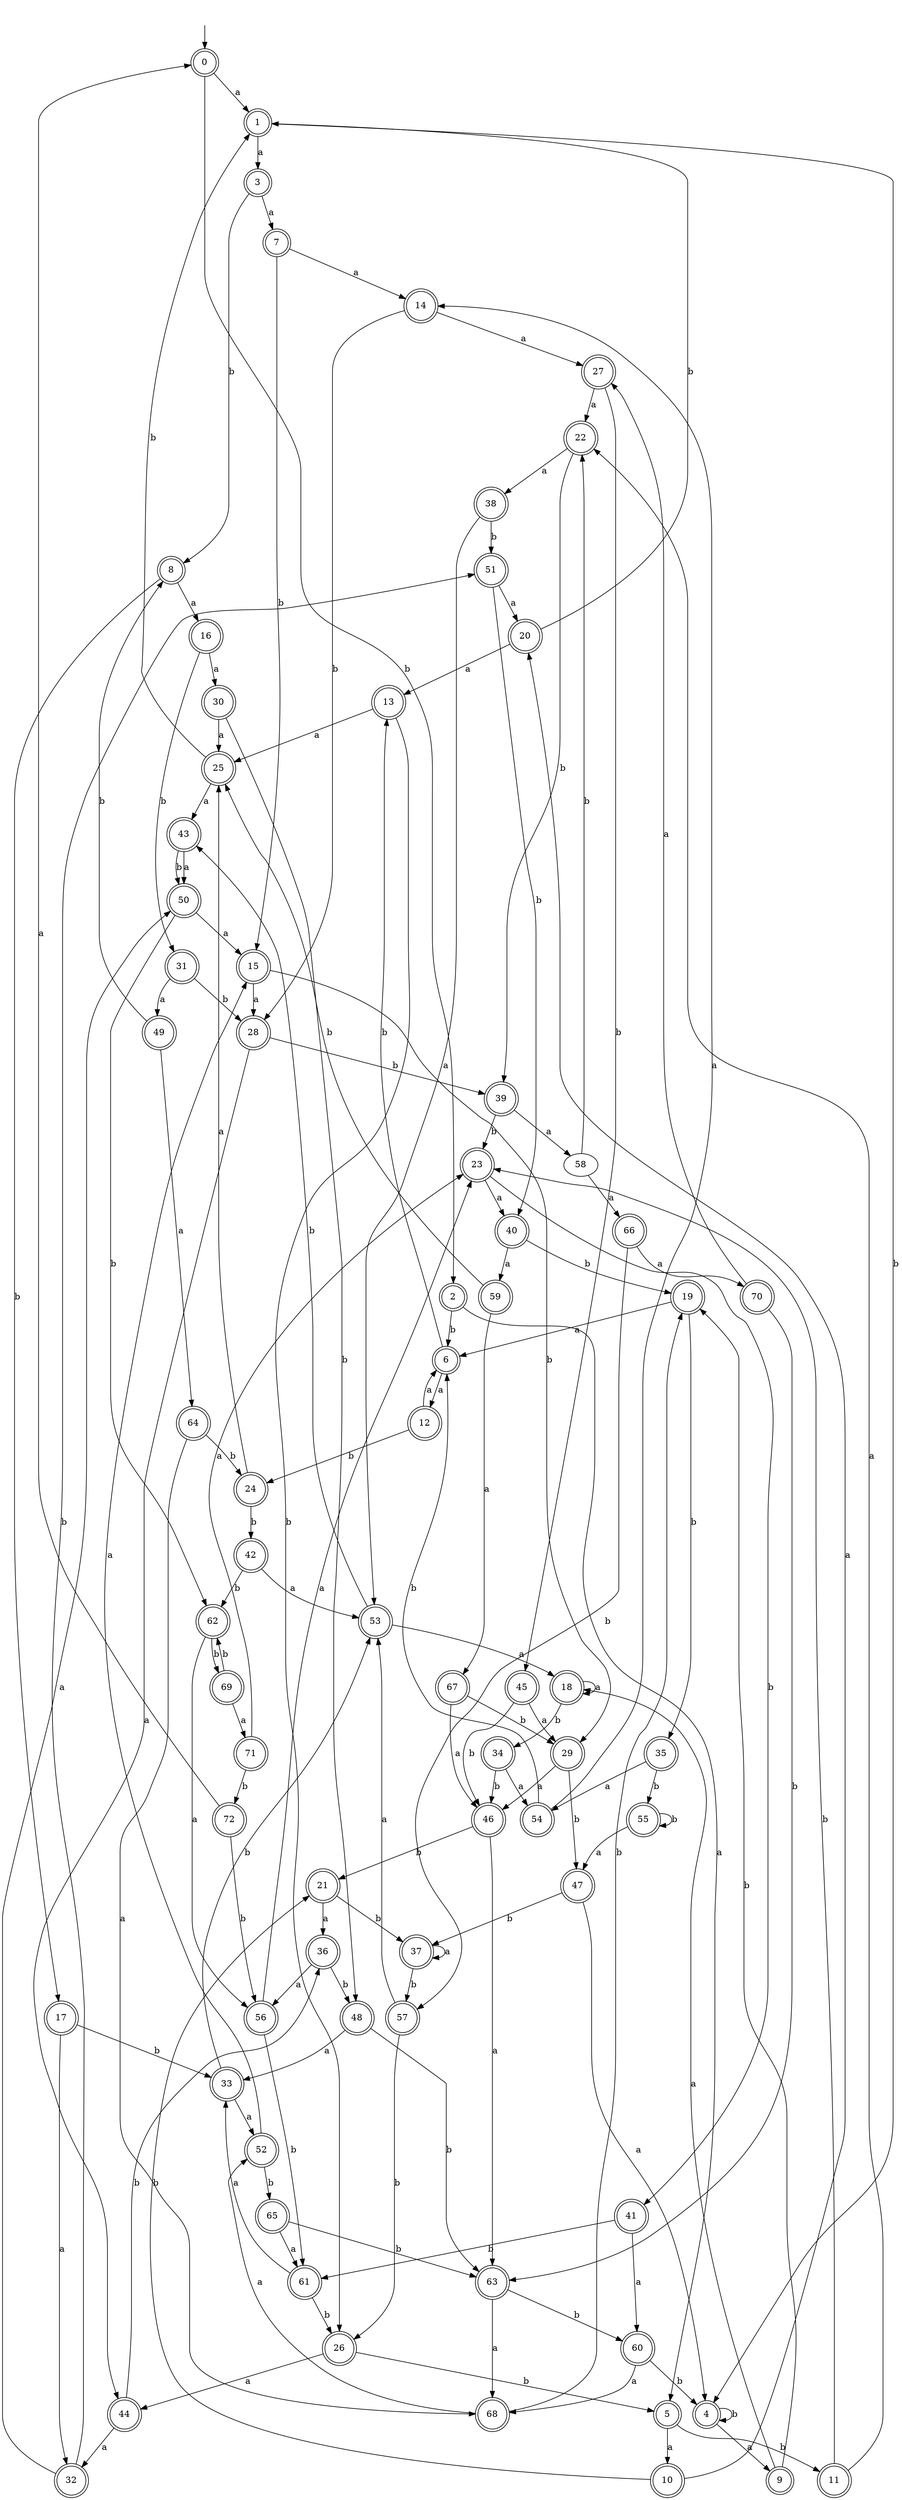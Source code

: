 digraph RandomDFA {
  __start0 [label="", shape=none];
  __start0 -> 0 [label=""];
  0 [shape=circle] [shape=doublecircle]
  0 -> 1 [label="a"]
  0 -> 2 [label="b"]
  1 [shape=doublecircle]
  1 -> 3 [label="a"]
  1 -> 4 [label="b"]
  2 [shape=doublecircle]
  2 -> 5 [label="a"]
  2 -> 6 [label="b"]
  3 [shape=doublecircle]
  3 -> 7 [label="a"]
  3 -> 8 [label="b"]
  4 [shape=doublecircle]
  4 -> 9 [label="a"]
  4 -> 4 [label="b"]
  5 [shape=doublecircle]
  5 -> 10 [label="a"]
  5 -> 11 [label="b"]
  6 [shape=doublecircle]
  6 -> 12 [label="a"]
  6 -> 13 [label="b"]
  7 [shape=doublecircle]
  7 -> 14 [label="a"]
  7 -> 15 [label="b"]
  8 [shape=doublecircle]
  8 -> 16 [label="a"]
  8 -> 17 [label="b"]
  9 [shape=doublecircle]
  9 -> 18 [label="a"]
  9 -> 19 [label="b"]
  10 [shape=doublecircle]
  10 -> 20 [label="a"]
  10 -> 21 [label="b"]
  11 [shape=doublecircle]
  11 -> 22 [label="a"]
  11 -> 23 [label="b"]
  12 [shape=doublecircle]
  12 -> 6 [label="a"]
  12 -> 24 [label="b"]
  13 [shape=doublecircle]
  13 -> 25 [label="a"]
  13 -> 26 [label="b"]
  14 [shape=doublecircle]
  14 -> 27 [label="a"]
  14 -> 28 [label="b"]
  15 [shape=doublecircle]
  15 -> 28 [label="a"]
  15 -> 29 [label="b"]
  16 [shape=doublecircle]
  16 -> 30 [label="a"]
  16 -> 31 [label="b"]
  17 [shape=doublecircle]
  17 -> 32 [label="a"]
  17 -> 33 [label="b"]
  18 [shape=doublecircle]
  18 -> 18 [label="a"]
  18 -> 34 [label="b"]
  19 [shape=doublecircle]
  19 -> 6 [label="a"]
  19 -> 35 [label="b"]
  20 [shape=doublecircle]
  20 -> 13 [label="a"]
  20 -> 1 [label="b"]
  21 [shape=doublecircle]
  21 -> 36 [label="a"]
  21 -> 37 [label="b"]
  22 [shape=doublecircle]
  22 -> 38 [label="a"]
  22 -> 39 [label="b"]
  23 [shape=doublecircle]
  23 -> 40 [label="a"]
  23 -> 41 [label="b"]
  24 [shape=doublecircle]
  24 -> 25 [label="a"]
  24 -> 42 [label="b"]
  25 [shape=doublecircle]
  25 -> 43 [label="a"]
  25 -> 1 [label="b"]
  26 [shape=doublecircle]
  26 -> 44 [label="a"]
  26 -> 5 [label="b"]
  27 [shape=doublecircle]
  27 -> 22 [label="a"]
  27 -> 45 [label="b"]
  28 [shape=doublecircle]
  28 -> 44 [label="a"]
  28 -> 39 [label="b"]
  29 [shape=doublecircle]
  29 -> 46 [label="a"]
  29 -> 47 [label="b"]
  30 [shape=doublecircle]
  30 -> 25 [label="a"]
  30 -> 48 [label="b"]
  31 [shape=doublecircle]
  31 -> 49 [label="a"]
  31 -> 28 [label="b"]
  32 [shape=doublecircle]
  32 -> 50 [label="a"]
  32 -> 51 [label="b"]
  33 [shape=doublecircle]
  33 -> 52 [label="a"]
  33 -> 53 [label="b"]
  34 [shape=doublecircle]
  34 -> 54 [label="a"]
  34 -> 46 [label="b"]
  35 [shape=doublecircle]
  35 -> 54 [label="a"]
  35 -> 55 [label="b"]
  36 [shape=doublecircle]
  36 -> 56 [label="a"]
  36 -> 48 [label="b"]
  37 [shape=doublecircle]
  37 -> 37 [label="a"]
  37 -> 57 [label="b"]
  38 [shape=doublecircle]
  38 -> 53 [label="a"]
  38 -> 51 [label="b"]
  39 [shape=doublecircle]
  39 -> 58 [label="a"]
  39 -> 23 [label="b"]
  40 [shape=doublecircle]
  40 -> 59 [label="a"]
  40 -> 19 [label="b"]
  41 [shape=doublecircle]
  41 -> 60 [label="a"]
  41 -> 61 [label="b"]
  42 [shape=doublecircle]
  42 -> 53 [label="a"]
  42 -> 62 [label="b"]
  43 [shape=doublecircle]
  43 -> 50 [label="a"]
  43 -> 50 [label="b"]
  44 [shape=doublecircle]
  44 -> 32 [label="a"]
  44 -> 36 [label="b"]
  45 [shape=doublecircle]
  45 -> 29 [label="a"]
  45 -> 46 [label="b"]
  46 [shape=doublecircle]
  46 -> 63 [label="a"]
  46 -> 21 [label="b"]
  47 [shape=doublecircle]
  47 -> 4 [label="a"]
  47 -> 37 [label="b"]
  48 [shape=doublecircle]
  48 -> 33 [label="a"]
  48 -> 63 [label="b"]
  49 [shape=doublecircle]
  49 -> 64 [label="a"]
  49 -> 8 [label="b"]
  50 [shape=doublecircle]
  50 -> 15 [label="a"]
  50 -> 62 [label="b"]
  51 [shape=doublecircle]
  51 -> 20 [label="a"]
  51 -> 40 [label="b"]
  52 [shape=doublecircle]
  52 -> 15 [label="a"]
  52 -> 65 [label="b"]
  53 [shape=doublecircle]
  53 -> 18 [label="a"]
  53 -> 43 [label="b"]
  54 [shape=doublecircle]
  54 -> 14 [label="a"]
  54 -> 6 [label="b"]
  55 [shape=doublecircle]
  55 -> 47 [label="a"]
  55 -> 55 [label="b"]
  56 [shape=doublecircle]
  56 -> 23 [label="a"]
  56 -> 61 [label="b"]
  57 [shape=doublecircle]
  57 -> 53 [label="a"]
  57 -> 26 [label="b"]
  58
  58 -> 66 [label="a"]
  58 -> 22 [label="b"]
  59 [shape=doublecircle]
  59 -> 67 [label="a"]
  59 -> 25 [label="b"]
  60 [shape=doublecircle]
  60 -> 68 [label="a"]
  60 -> 4 [label="b"]
  61 [shape=doublecircle]
  61 -> 33 [label="a"]
  61 -> 26 [label="b"]
  62 [shape=doublecircle]
  62 -> 56 [label="a"]
  62 -> 69 [label="b"]
  63 [shape=doublecircle]
  63 -> 68 [label="a"]
  63 -> 60 [label="b"]
  64 [shape=doublecircle]
  64 -> 68 [label="a"]
  64 -> 24 [label="b"]
  65 [shape=doublecircle]
  65 -> 61 [label="a"]
  65 -> 63 [label="b"]
  66 [shape=doublecircle]
  66 -> 70 [label="a"]
  66 -> 57 [label="b"]
  67 [shape=doublecircle]
  67 -> 46 [label="a"]
  67 -> 29 [label="b"]
  68 [shape=doublecircle]
  68 -> 52 [label="a"]
  68 -> 19 [label="b"]
  69 [shape=doublecircle]
  69 -> 71 [label="a"]
  69 -> 62 [label="b"]
  70 [shape=doublecircle]
  70 -> 27 [label="a"]
  70 -> 63 [label="b"]
  71 [shape=doublecircle]
  71 -> 23 [label="a"]
  71 -> 72 [label="b"]
  72 [shape=doublecircle]
  72 -> 0 [label="a"]
  72 -> 56 [label="b"]
}
